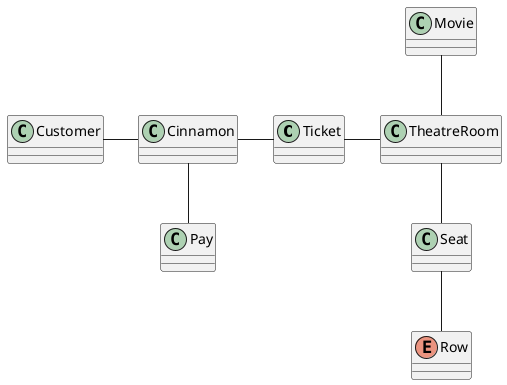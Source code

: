 @startuml
class Ticket{
}

class Seat{
}

class Customer{
}

class Movie{
}

class Pay{
}

class Cinnamon{
}

class TheatreRoom{
}

enum Row{
}

Customer -right- Cinnamon
TheatreRoom -- Seat
Seat -- Row
Cinnamon -down- Pay
Cinnamon -right- Ticket
Ticket -right- TheatreRoom
TheatreRoom -up- Movie

@enduml